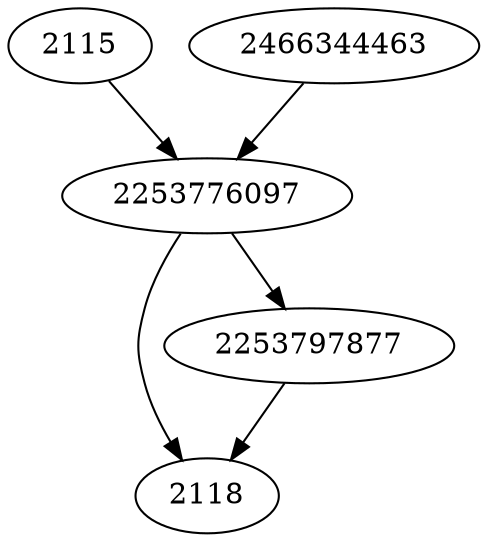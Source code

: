 strict digraph  {
2253776097;
2115;
2118;
2466344463;
2253797877;
2253776097 -> 2253797877;
2253776097 -> 2118;
2115 -> 2253776097;
2466344463 -> 2253776097;
2253797877 -> 2118;
}
